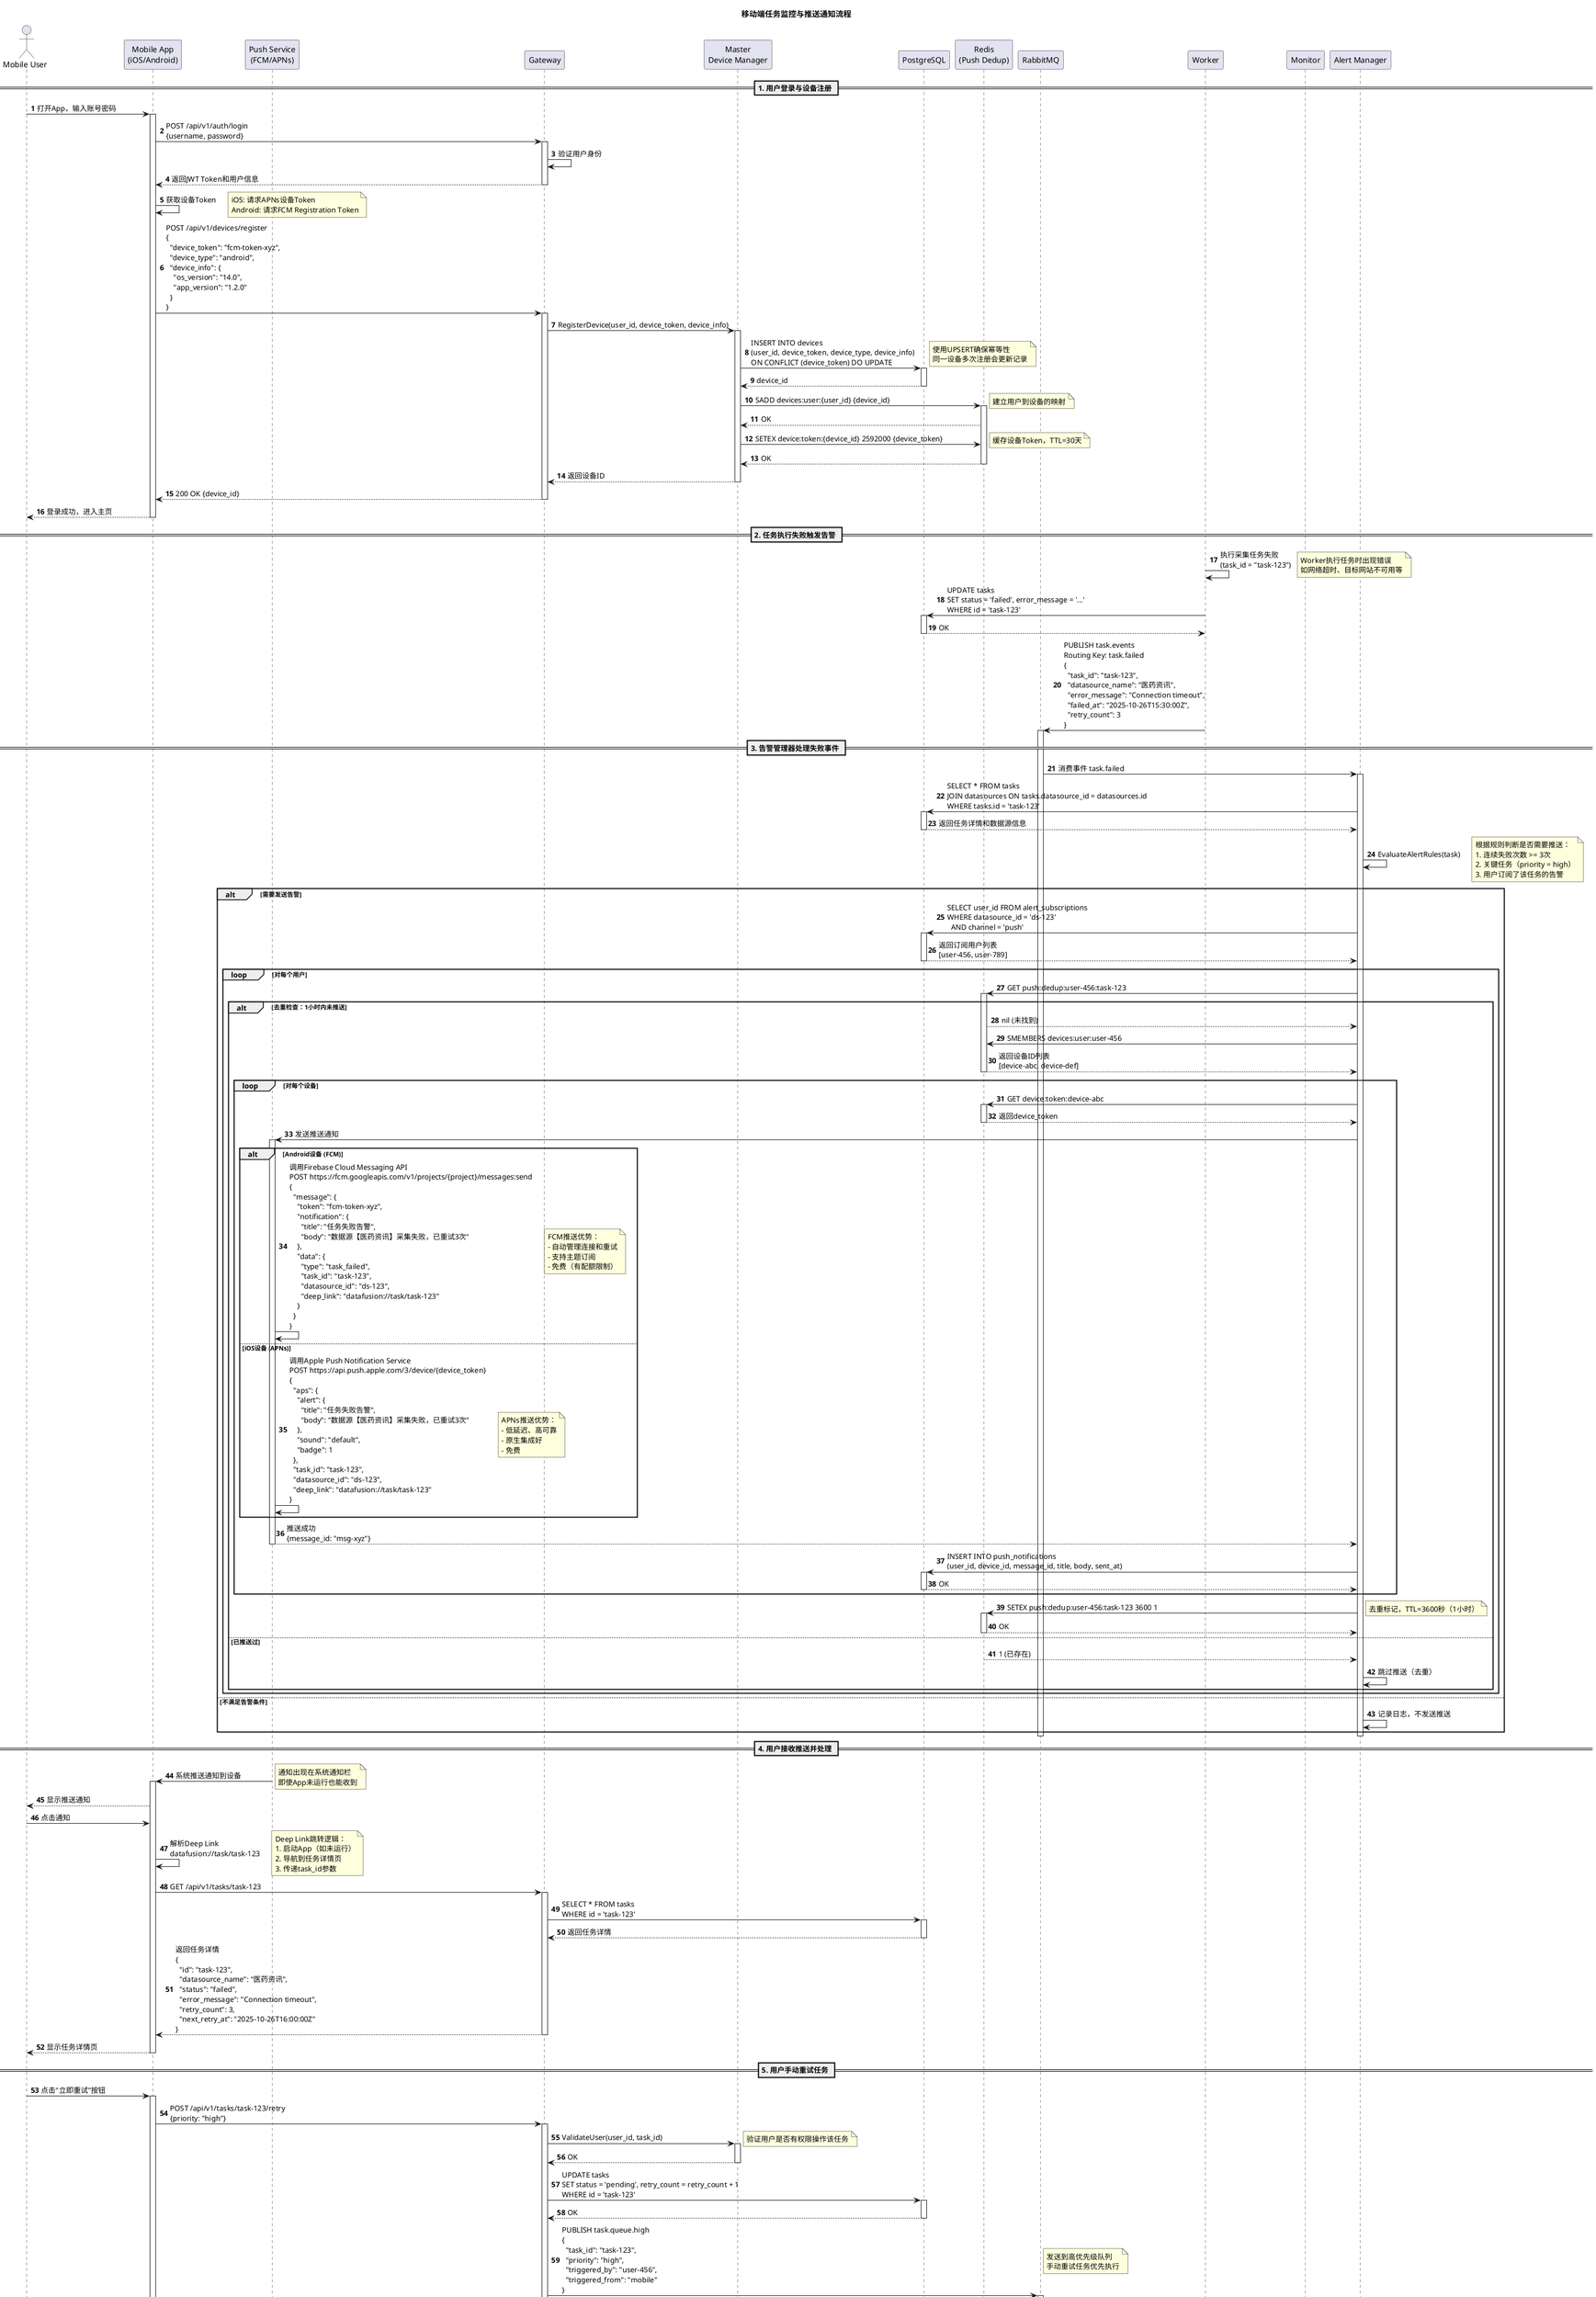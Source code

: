 @startuml
title 移动端任务监控与推送通知流程

autonumber

actor "Mobile User" as user
participant "Mobile App\n(iOS/Android)" as app
participant "Push Service\n(FCM/APNs)" as push
participant "Gateway" as gateway
participant "Master\nDevice Manager" as device
participant "PostgreSQL" as db
participant "Redis\n(Push Dedup)" as redis
participant "RabbitMQ" as mq
participant "Worker" as worker
participant "Monitor" as monitor
participant "Alert Manager" as alert

== 1. 用户登录与设备注册 ==

user -> app: 打开App，输入账号密码
activate app

app -> gateway: POST /api/v1/auth/login\n{username, password}
activate gateway

gateway -> gateway: 验证用户身份
gateway --> app: 返回JWT Token和用户信息
deactivate gateway

app -> app: 获取设备Token
note right
  iOS: 请求APNs设备Token
  Android: 请求FCM Registration Token
end note

app -> gateway: POST /api/v1/devices/register\n{\n  "device_token": "fcm-token-xyz",\n  "device_type": "android",\n  "device_info": {\n    "os_version": "14.0",\n    "app_version": "1.2.0"\n  }\n}
activate gateway

gateway -> device: RegisterDevice(user_id, device_token, device_info)
activate device

device -> db: INSERT INTO devices\n(user_id, device_token, device_type, device_info)\nON CONFLICT (device_token) DO UPDATE
activate db
note right
  使用UPSERT确保幂等性
  同一设备多次注册会更新记录
end note
db --> device: device_id
deactivate db

device -> redis: SADD devices:user:{user_id} {device_id}
activate redis
note right: 建立用户到设备的映射
redis --> device: OK

device -> redis: SETEX device:token:{device_id} 2592000 {device_token}
note right: 缓存设备Token，TTL=30天
redis --> device: OK
deactivate redis

device --> gateway: 返回设备ID
deactivate device

gateway --> app: 200 OK {device_id}
deactivate gateway

app --> user: 登录成功，进入主页
deactivate app

== 2. 任务执行失败触发告警 ==

worker -> worker: 执行采集任务失败\n(task_id = "task-123")
note right
  Worker执行任务时出现错误
  如网络超时、目标网站不可用等
end note

worker -> db: UPDATE tasks\nSET status = 'failed', error_message = '...'\nWHERE id = 'task-123'
activate db
db --> worker: OK
deactivate db

worker -> mq: PUBLISH task.events\nRouting Key: task.failed\n{\n  "task_id": "task-123",\n  "datasource_name": "医药资讯",\n  "error_message": "Connection timeout",\n  "failed_at": "2025-10-26T15:30:00Z",\n  "retry_count": 3\n}
activate mq

== 3. 告警管理器处理失败事件 ==

mq -> alert: 消费事件 task.failed
activate alert

alert -> db: SELECT * FROM tasks\nJOIN datasources ON tasks.datasource_id = datasources.id\nWHERE tasks.id = 'task-123'
activate db
db --> alert: 返回任务详情和数据源信息
deactivate db

alert -> alert: EvaluateAlertRules(task)
note right
  根据规则判断是否需要推送：
  1. 连续失败次数 >= 3次
  2. 关键任务（priority = high）
  3. 用户订阅了该任务的告警
end note

alt 需要发送告警
  alert -> db: SELECT user_id FROM alert_subscriptions\nWHERE datasource_id = 'ds-123'\n  AND channel = 'push'
  activate db
  db --> alert: 返回订阅用户列表\n[user-456, user-789]
  deactivate db

  loop 对每个用户
    alert -> redis: GET push:dedup:user-456:task-123
    activate redis

    alt 去重检查：1小时内未推送
      redis --> alert: nil (未找到)

      alert -> redis: SMEMBERS devices:user:user-456
      redis --> alert: 返回设备ID列表\n[device-abc, device-def]
      deactivate redis

      loop 对每个设备
        alert -> redis: GET device:token:device-abc
        activate redis
        redis --> alert: 返回device_token
        deactivate redis

        alert -> push: 发送推送通知
        activate push

        alt Android设备 (FCM)
          push -> push: 调用Firebase Cloud Messaging API\nPOST https://fcm.googleapis.com/v1/projects/{project}/messages:send\n{\n  "message": {\n    "token": "fcm-token-xyz",\n    "notification": {\n      "title": "任务失败告警",\n      "body": "数据源【医药资讯】采集失败，已重试3次"\n    },\n    "data": {\n      "type": "task_failed",\n      "task_id": "task-123",\n      "datasource_id": "ds-123",\n      "deep_link": "datafusion://task/task-123"\n    }\n  }\n}
          note right
            FCM推送优势：
            - 自动管理连接和重试
            - 支持主题订阅
            - 免费（有配额限制）
          end note
        else iOS设备 (APNs)
          push -> push: 调用Apple Push Notification Service\nPOST https://api.push.apple.com/3/device/{device_token}\n{\n  "aps": {\n    "alert": {\n      "title": "任务失败告警",\n      "body": "数据源【医药资讯】采集失败，已重试3次"\n    },\n    "sound": "default",\n    "badge": 1\n  },\n  "task_id": "task-123",\n  "datasource_id": "ds-123",\n  "deep_link": "datafusion://task/task-123"\n}
          note right
            APNs推送优势：
            - 低延迟、高可靠
            - 原生集成好
            - 免费
          end note
        end

        push --> alert: 推送成功\n{message_id: "msg-xyz"}
        deactivate push

        alert -> db: INSERT INTO push_notifications\n(user_id, device_id, message_id, title, body, sent_at)
        activate db
        db --> alert: OK
        deactivate db
      end

      alert -> redis: SETEX push:dedup:user-456:task-123 3600 1
      activate redis
      note right: 去重标记，TTL=3600秒（1小时）
      redis --> alert: OK
      deactivate redis

    else 已推送过
      redis --> alert: 1 (已存在)
      deactivate redis
      alert -> alert: 跳过推送（去重）
    end
  end

else 不满足告警条件
  alert -> alert: 记录日志，不发送推送
end

deactivate mq
deactivate alert

== 4. 用户接收推送并处理 ==

push -> app: 系统推送通知到设备
activate app
note right
  通知出现在系统通知栏
  即使App未运行也能收到
end note

app --> user: 显示推送通知
user -> app: 点击通知

app -> app: 解析Deep Link\ndatafusion://task/task-123
note right
  Deep Link跳转逻辑：
  1. 启动App（如未运行）
  2. 导航到任务详情页
  3. 传递task_id参数
end note

app -> gateway: GET /api/v1/tasks/task-123
activate gateway

gateway -> db: SELECT * FROM tasks\nWHERE id = 'task-123'
activate db
db --> gateway: 返回任务详情
deactivate db

gateway --> app: 返回任务详情\n{\n  "id": "task-123",\n  "datasource_name": "医药资讯",\n  "status": "failed",\n  "error_message": "Connection timeout",\n  "retry_count": 3,\n  "next_retry_at": "2025-10-26T16:00:00Z"\n}
deactivate gateway

app --> user: 显示任务详情页
deactivate app

== 5. 用户手动重试任务 ==

user -> app: 点击"立即重试"按钮
activate app

app -> gateway: POST /api/v1/tasks/task-123/retry\n{priority: "high"}
activate gateway

gateway -> device: ValidateUser(user_id, task_id)
activate device
note right: 验证用户是否有权限操作该任务
device --> gateway: OK
deactivate device

gateway -> db: UPDATE tasks\nSET status = 'pending', retry_count = retry_count + 1\nWHERE id = 'task-123'
activate db
db --> gateway: OK
deactivate db

gateway -> mq: PUBLISH task.queue.high\n{\n  "task_id": "task-123",\n  "priority": "high",\n  "triggered_by": "user-456",\n  "triggered_from": "mobile"\n}
activate mq
note right
  发送到高优先级队列
  手动重试任务优先执行
end note
mq --> gateway: OK
deactivate mq

gateway --> app: 200 OK\n{status: "pending", message: "任务已加入队列"}
deactivate gateway

app --> user: 显示"重试成功，任务执行中..."
deactivate app

== 6. Worker执行重试任务 ==

mq -> worker: 消费高优先级任务
activate worker

worker -> worker: ExecuteTask(task_id)
note right: 执行采集任务

alt 执行成功
  worker -> db: UPDATE tasks\nSET status = 'completed', completed_at = NOW()
  activate db
  db --> worker: OK
  deactivate db

  worker -> push: 发送成功通知（可选）
  activate push
  push --> worker: OK
  deactivate push

else 执行失败
  worker -> db: UPDATE tasks\nSET status = 'failed', retry_count = retry_count + 1
  activate db
  db --> worker: OK
  deactivate db

  worker -> alert: 触发告警（循环回步骤2）
end

deactivate worker

== 7. 实时状态更新（WebSocket可选） ==

note over app, monitor
  如果App保持前台运行，
  可通过WebSocket实时推送任务状态更新
  避免用户手动刷新页面
end note

monitor -> app: WebSocket推送\n{\n  "type": "task.status_changed",\n  "task_id": "task-123",\n  "status": "completed",\n  "completed_at": "2025-10-26T15:35:00Z"\n}
activate app

app -> app: 更新UI显示任务状态
app --> user: 实时显示"任务已完成"
deactivate app

@enduml
